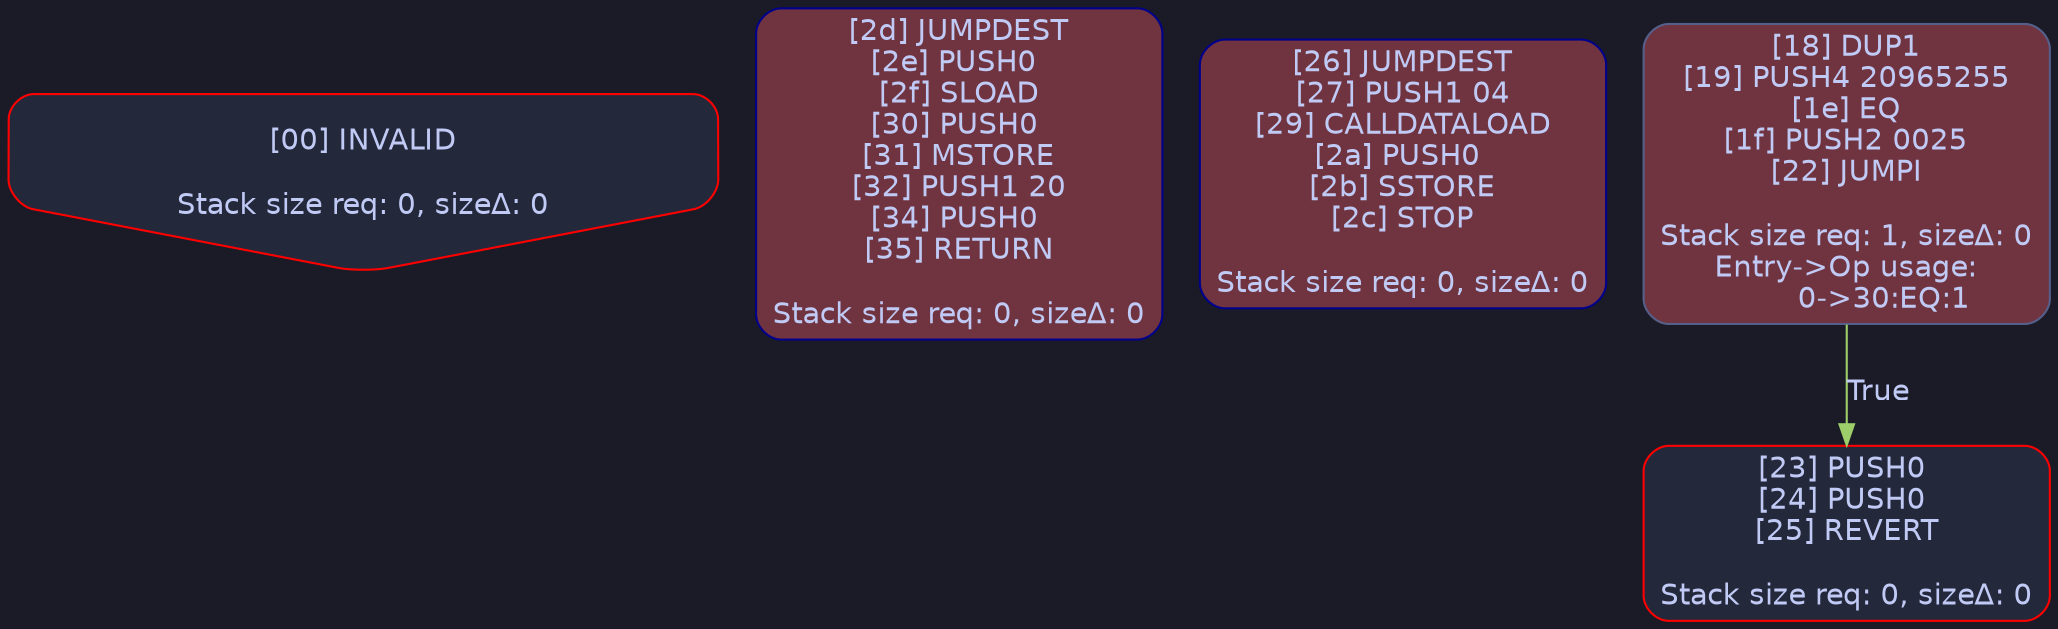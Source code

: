 digraph G {
    node [shape=box, style="filled, rounded", color="#565f89", fontcolor="#c0caf5", fontname="Helvetica", fillcolor="#24283b"];
    edge [color="#414868", fontcolor="#c0caf5", fontname="Helvetica"];
    bgcolor="#1a1b26";
    0 [ label = "[00] INVALID

Stack size req: 0, sizeΔ: 0
" color = "red" shape = invhouse]
    1 [ label = "[2d] JUMPDEST
[2e] PUSH0 
[2f] SLOAD
[30] PUSH0 
[31] MSTORE
[32] PUSH1 20
[34] PUSH0 
[35] RETURN

Stack size req: 0, sizeΔ: 0
" color = "darkblue" fillcolor = "#703440"]
    2 [ label = "[26] JUMPDEST
[27] PUSH1 04
[29] CALLDATALOAD
[2a] PUSH0 
[2b] SSTORE
[2c] STOP

Stack size req: 0, sizeΔ: 0
" color = "darkblue" fillcolor = "#703440"]
    3 [ label = "[18] DUP1
[19] PUSH4 20965255
[1e] EQ
[1f] PUSH2 0025
[22] JUMPI

Stack size req: 1, sizeΔ: 0
Entry->Op usage:
	0->30:EQ:1
" fillcolor = "#703440"]
    4 [ label = "[23] PUSH0 
[24] PUSH0 
[25] REVERT

Stack size req: 0, sizeΔ: 0
" color = "red"]
    3 -> 4 [ label = "True" color = "#9ece6a"]

}